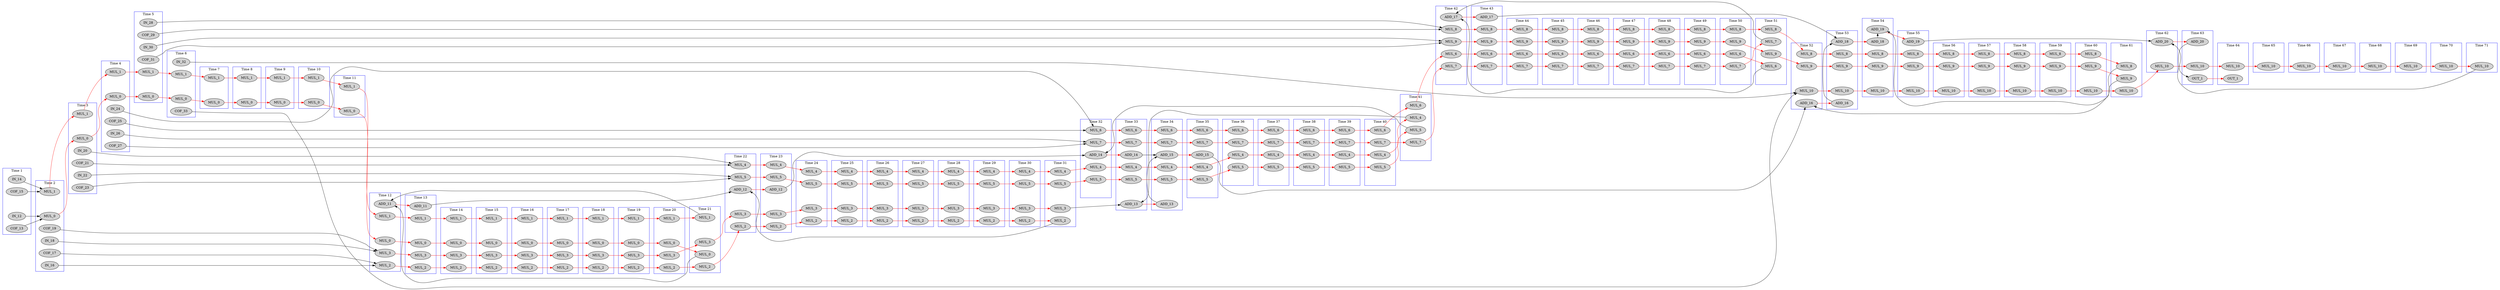 digraph fir {
  rankdir = LR;
  newrank="true"
  subgraph cluster_1 {
    rank=same;
    node [style=filled];
    label = "Time 1";
    color = blue;
    pseudo_1 [style=invis];
    IN_12
    COF_13
    IN_14
    COF_15
  }
  subgraph cluster_2 {
    rank=same;
    node [style=filled];
    label = "Time 2";
    color = blue;
    pseudo_2 [style=invis];
    MUL_0_0 [label=MUL_0]
    MUL_1_0 [label=MUL_1]
    IN_16
    COF_17
    IN_18
    COF_19
  }
  subgraph cluster_3 {
    rank=same;
    node [style=filled];
    label = "Time 3";
    color = blue;
    pseudo_3 [style=invis];
    MUL_0_1 [label=MUL_0]
    MUL_1_1 [label=MUL_1]
    IN_20
    COF_21
    IN_22
    COF_23
  }
  subgraph cluster_4 {
    rank=same;
    node [style=filled];
    label = "Time 4";
    color = blue;
    pseudo_4 [style=invis];
    MUL_0_2 [label=MUL_0]
    MUL_1_2 [label=MUL_1]
    IN_24
    COF_25
    IN_26
    COF_27
  }
  subgraph cluster_5 {
    rank=same;
    node [style=filled];
    label = "Time 5";
    color = blue;
    pseudo_5 [style=invis];
    MUL_0_3 [label=MUL_0]
    MUL_1_3 [label=MUL_1]
    IN_28
    COF_29
    IN_30
    COF_31
  }
  subgraph cluster_6 {
    rank=same;
    node [style=filled];
    label = "Time 6";
    color = blue;
    pseudo_6 [style=invis];
    MUL_0_4 [label=MUL_0]
    MUL_1_4 [label=MUL_1]
    IN_32
    COF_33
  }
  subgraph cluster_7 {
    rank=same;
    node [style=filled];
    label = "Time 7";
    color = blue;
    pseudo_7 [style=invis];
    MUL_0_5 [label=MUL_0]
    MUL_1_5 [label=MUL_1]
  }
  subgraph cluster_8 {
    rank=same;
    node [style=filled];
    label = "Time 8";
    color = blue;
    pseudo_8 [style=invis];
    MUL_0_6 [label=MUL_0]
    MUL_1_6 [label=MUL_1]
  }
  subgraph cluster_9 {
    rank=same;
    node [style=filled];
    label = "Time 9";
    color = blue;
    pseudo_9 [style=invis];
    MUL_0_7 [label=MUL_0]
    MUL_1_7 [label=MUL_1]
  }
  subgraph cluster_10 {
    rank=same;
    node [style=filled];
    label = "Time 10";
    color = blue;
    pseudo_10 [style=invis];
    MUL_0_8 [label=MUL_0]
    MUL_1_8 [label=MUL_1]
  }
  subgraph cluster_11 {
    rank=same;
    node [style=filled];
    label = "Time 11";
    color = blue;
    pseudo_11 [style=invis];
    MUL_0_9 [label=MUL_0]
    MUL_1_9 [label=MUL_1]
  }
  subgraph cluster_12 {
    rank=same;
    node [style=filled];
    label = "Time 12";
    color = blue;
    pseudo_12 [style=invis];
    MUL_0_10 [label=MUL_0]
    MUL_1_10 [label=MUL_1]
    MUL_2_0 [label=MUL_2]
    MUL_3_0 [label=MUL_3]
    ADD_11_0 [label=ADD_11]
  }
  subgraph cluster_13 {
    rank=same;
    node [style=filled];
    label = "Time 13";
    color = blue;
    pseudo_13 [style=invis];
    MUL_0_11 [label=MUL_0]
    MUL_1_11 [label=MUL_1]
    MUL_2_1 [label=MUL_2]
    MUL_3_1 [label=MUL_3]
    ADD_11_1 [label=ADD_11]
  }
  subgraph cluster_14 {
    rank=same;
    node [style=filled];
    label = "Time 14";
    color = blue;
    pseudo_14 [style=invis];
    MUL_0_12 [label=MUL_0]
    MUL_1_12 [label=MUL_1]
    MUL_2_2 [label=MUL_2]
    MUL_3_2 [label=MUL_3]
  }
  subgraph cluster_15 {
    rank=same;
    node [style=filled];
    label = "Time 15";
    color = blue;
    pseudo_15 [style=invis];
    MUL_0_13 [label=MUL_0]
    MUL_1_13 [label=MUL_1]
    MUL_2_3 [label=MUL_2]
    MUL_3_3 [label=MUL_3]
  }
  subgraph cluster_16 {
    rank=same;
    node [style=filled];
    label = "Time 16";
    color = blue;
    pseudo_16 [style=invis];
    MUL_0_14 [label=MUL_0]
    MUL_1_14 [label=MUL_1]
    MUL_2_4 [label=MUL_2]
    MUL_3_4 [label=MUL_3]
  }
  subgraph cluster_17 {
    rank=same;
    node [style=filled];
    label = "Time 17";
    color = blue;
    pseudo_17 [style=invis];
    MUL_0_15 [label=MUL_0]
    MUL_1_15 [label=MUL_1]
    MUL_2_5 [label=MUL_2]
    MUL_3_5 [label=MUL_3]
  }
  subgraph cluster_18 {
    rank=same;
    node [style=filled];
    label = "Time 18";
    color = blue;
    pseudo_18 [style=invis];
    MUL_0_16 [label=MUL_0]
    MUL_1_16 [label=MUL_1]
    MUL_2_6 [label=MUL_2]
    MUL_3_6 [label=MUL_3]
  }
  subgraph cluster_19 {
    rank=same;
    node [style=filled];
    label = "Time 19";
    color = blue;
    pseudo_19 [style=invis];
    MUL_0_17 [label=MUL_0]
    MUL_1_17 [label=MUL_1]
    MUL_2_7 [label=MUL_2]
    MUL_3_7 [label=MUL_3]
  }
  subgraph cluster_20 {
    rank=same;
    node [style=filled];
    label = "Time 20";
    color = blue;
    pseudo_20 [style=invis];
    MUL_0_18 [label=MUL_0]
    MUL_1_18 [label=MUL_1]
    MUL_2_8 [label=MUL_2]
    MUL_3_8 [label=MUL_3]
  }
  subgraph cluster_21 {
    rank=same;
    node [style=filled];
    label = "Time 21";
    color = blue;
    pseudo_21 [style=invis];
    MUL_0_19 [label=MUL_0]
    MUL_1_19 [label=MUL_1]
    MUL_2_9 [label=MUL_2]
    MUL_3_9 [label=MUL_3]
  }
  subgraph cluster_22 {
    rank=same;
    node [style=filled];
    label = "Time 22";
    color = blue;
    pseudo_22 [style=invis];
    MUL_2_10 [label=MUL_2]
    MUL_3_10 [label=MUL_3]
    MUL_4_0 [label=MUL_4]
    MUL_5_0 [label=MUL_5]
    ADD_12_0 [label=ADD_12]
  }
  subgraph cluster_23 {
    rank=same;
    node [style=filled];
    label = "Time 23";
    color = blue;
    pseudo_23 [style=invis];
    MUL_2_11 [label=MUL_2]
    MUL_3_11 [label=MUL_3]
    MUL_4_1 [label=MUL_4]
    MUL_5_1 [label=MUL_5]
    ADD_12_1 [label=ADD_12]
  }
  subgraph cluster_24 {
    rank=same;
    node [style=filled];
    label = "Time 24";
    color = blue;
    pseudo_24 [style=invis];
    MUL_2_12 [label=MUL_2]
    MUL_3_12 [label=MUL_3]
    MUL_4_2 [label=MUL_4]
    MUL_5_2 [label=MUL_5]
  }
  subgraph cluster_25 {
    rank=same;
    node [style=filled];
    label = "Time 25";
    color = blue;
    pseudo_25 [style=invis];
    MUL_2_13 [label=MUL_2]
    MUL_3_13 [label=MUL_3]
    MUL_4_3 [label=MUL_4]
    MUL_5_3 [label=MUL_5]
  }
  subgraph cluster_26 {
    rank=same;
    node [style=filled];
    label = "Time 26";
    color = blue;
    pseudo_26 [style=invis];
    MUL_2_14 [label=MUL_2]
    MUL_3_14 [label=MUL_3]
    MUL_4_4 [label=MUL_4]
    MUL_5_4 [label=MUL_5]
  }
  subgraph cluster_27 {
    rank=same;
    node [style=filled];
    label = "Time 27";
    color = blue;
    pseudo_27 [style=invis];
    MUL_2_15 [label=MUL_2]
    MUL_3_15 [label=MUL_3]
    MUL_4_5 [label=MUL_4]
    MUL_5_5 [label=MUL_5]
  }
  subgraph cluster_28 {
    rank=same;
    node [style=filled];
    label = "Time 28";
    color = blue;
    pseudo_28 [style=invis];
    MUL_2_16 [label=MUL_2]
    MUL_3_16 [label=MUL_3]
    MUL_4_6 [label=MUL_4]
    MUL_5_6 [label=MUL_5]
  }
  subgraph cluster_29 {
    rank=same;
    node [style=filled];
    label = "Time 29";
    color = blue;
    pseudo_29 [style=invis];
    MUL_2_17 [label=MUL_2]
    MUL_3_17 [label=MUL_3]
    MUL_4_7 [label=MUL_4]
    MUL_5_7 [label=MUL_5]
  }
  subgraph cluster_30 {
    rank=same;
    node [style=filled];
    label = "Time 30";
    color = blue;
    pseudo_30 [style=invis];
    MUL_2_18 [label=MUL_2]
    MUL_3_18 [label=MUL_3]
    MUL_4_8 [label=MUL_4]
    MUL_5_8 [label=MUL_5]
  }
  subgraph cluster_31 {
    rank=same;
    node [style=filled];
    label = "Time 31";
    color = blue;
    pseudo_31 [style=invis];
    MUL_2_19 [label=MUL_2]
    MUL_3_19 [label=MUL_3]
    MUL_4_9 [label=MUL_4]
    MUL_5_9 [label=MUL_5]
  }
  subgraph cluster_32 {
    rank=same;
    node [style=filled];
    label = "Time 32";
    color = blue;
    pseudo_32 [style=invis];
    MUL_4_10 [label=MUL_4]
    MUL_5_10 [label=MUL_5]
    MUL_6_0 [label=MUL_6]
    MUL_7_0 [label=MUL_7]
    ADD_14_0 [label=ADD_14]
  }
  subgraph cluster_33 {
    rank=same;
    node [style=filled];
    label = "Time 33";
    color = blue;
    pseudo_33 [style=invis];
    MUL_4_11 [label=MUL_4]
    MUL_5_11 [label=MUL_5]
    MUL_6_1 [label=MUL_6]
    MUL_7_1 [label=MUL_7]
    ADD_13_0 [label=ADD_13]
    ADD_14_1 [label=ADD_14]
  }
  subgraph cluster_34 {
    rank=same;
    node [style=filled];
    label = "Time 34";
    color = blue;
    pseudo_34 [style=invis];
    MUL_4_12 [label=MUL_4]
    MUL_5_12 [label=MUL_5]
    MUL_6_2 [label=MUL_6]
    MUL_7_2 [label=MUL_7]
    ADD_13_1 [label=ADD_13]
    ADD_15_0 [label=ADD_15]
  }
  subgraph cluster_35 {
    rank=same;
    node [style=filled];
    label = "Time 35";
    color = blue;
    pseudo_35 [style=invis];
    MUL_4_13 [label=MUL_4]
    MUL_5_13 [label=MUL_5]
    MUL_6_3 [label=MUL_6]
    MUL_7_3 [label=MUL_7]
    ADD_15_1 [label=ADD_15]
  }
  subgraph cluster_36 {
    rank=same;
    node [style=filled];
    label = "Time 36";
    color = blue;
    pseudo_36 [style=invis];
    MUL_4_14 [label=MUL_4]
    MUL_5_14 [label=MUL_5]
    MUL_6_4 [label=MUL_6]
    MUL_7_4 [label=MUL_7]
  }
  subgraph cluster_37 {
    rank=same;
    node [style=filled];
    label = "Time 37";
    color = blue;
    pseudo_37 [style=invis];
    MUL_4_15 [label=MUL_4]
    MUL_5_15 [label=MUL_5]
    MUL_6_5 [label=MUL_6]
    MUL_7_5 [label=MUL_7]
  }
  subgraph cluster_38 {
    rank=same;
    node [style=filled];
    label = "Time 38";
    color = blue;
    pseudo_38 [style=invis];
    MUL_4_16 [label=MUL_4]
    MUL_5_16 [label=MUL_5]
    MUL_6_6 [label=MUL_6]
    MUL_7_6 [label=MUL_7]
  }
  subgraph cluster_39 {
    rank=same;
    node [style=filled];
    label = "Time 39";
    color = blue;
    pseudo_39 [style=invis];
    MUL_4_17 [label=MUL_4]
    MUL_5_17 [label=MUL_5]
    MUL_6_7 [label=MUL_6]
    MUL_7_7 [label=MUL_7]
  }
  subgraph cluster_40 {
    rank=same;
    node [style=filled];
    label = "Time 40";
    color = blue;
    pseudo_40 [style=invis];
    MUL_4_18 [label=MUL_4]
    MUL_5_18 [label=MUL_5]
    MUL_6_8 [label=MUL_6]
    MUL_7_8 [label=MUL_7]
  }
  subgraph cluster_41 {
    rank=same;
    node [style=filled];
    label = "Time 41";
    color = blue;
    pseudo_41 [style=invis];
    MUL_4_19 [label=MUL_4]
    MUL_5_19 [label=MUL_5]
    MUL_6_9 [label=MUL_6]
    MUL_7_9 [label=MUL_7]
  }
  subgraph cluster_42 {
    rank=same;
    node [style=filled];
    label = "Time 42";
    color = blue;
    pseudo_42 [style=invis];
    MUL_6_10 [label=MUL_6]
    MUL_7_10 [label=MUL_7]
    MUL_8_0 [label=MUL_8]
    MUL_9_0 [label=MUL_9]
    ADD_17_0 [label=ADD_17]
  }
  subgraph cluster_43 {
    rank=same;
    node [style=filled];
    label = "Time 43";
    color = blue;
    pseudo_43 [style=invis];
    MUL_6_11 [label=MUL_6]
    MUL_7_11 [label=MUL_7]
    MUL_8_1 [label=MUL_8]
    MUL_9_1 [label=MUL_9]
    ADD_17_1 [label=ADD_17]
  }
  subgraph cluster_44 {
    rank=same;
    node [style=filled];
    label = "Time 44";
    color = blue;
    pseudo_44 [style=invis];
    MUL_6_12 [label=MUL_6]
    MUL_7_12 [label=MUL_7]
    MUL_8_2 [label=MUL_8]
    MUL_9_2 [label=MUL_9]
  }
  subgraph cluster_45 {
    rank=same;
    node [style=filled];
    label = "Time 45";
    color = blue;
    pseudo_45 [style=invis];
    MUL_6_13 [label=MUL_6]
    MUL_7_13 [label=MUL_7]
    MUL_8_3 [label=MUL_8]
    MUL_9_3 [label=MUL_9]
  }
  subgraph cluster_46 {
    rank=same;
    node [style=filled];
    label = "Time 46";
    color = blue;
    pseudo_46 [style=invis];
    MUL_6_14 [label=MUL_6]
    MUL_7_14 [label=MUL_7]
    MUL_8_4 [label=MUL_8]
    MUL_9_4 [label=MUL_9]
  }
  subgraph cluster_47 {
    rank=same;
    node [style=filled];
    label = "Time 47";
    color = blue;
    pseudo_47 [style=invis];
    MUL_6_15 [label=MUL_6]
    MUL_7_15 [label=MUL_7]
    MUL_8_5 [label=MUL_8]
    MUL_9_5 [label=MUL_9]
  }
  subgraph cluster_48 {
    rank=same;
    node [style=filled];
    label = "Time 48";
    color = blue;
    pseudo_48 [style=invis];
    MUL_6_16 [label=MUL_6]
    MUL_7_16 [label=MUL_7]
    MUL_8_6 [label=MUL_8]
    MUL_9_6 [label=MUL_9]
  }
  subgraph cluster_49 {
    rank=same;
    node [style=filled];
    label = "Time 49";
    color = blue;
    pseudo_49 [style=invis];
    MUL_6_17 [label=MUL_6]
    MUL_7_17 [label=MUL_7]
    MUL_8_7 [label=MUL_8]
    MUL_9_7 [label=MUL_9]
  }
  subgraph cluster_50 {
    rank=same;
    node [style=filled];
    label = "Time 50";
    color = blue;
    pseudo_50 [style=invis];
    MUL_6_18 [label=MUL_6]
    MUL_7_18 [label=MUL_7]
    MUL_8_8 [label=MUL_8]
    MUL_9_8 [label=MUL_9]
  }
  subgraph cluster_51 {
    rank=same;
    node [style=filled];
    label = "Time 51";
    color = blue;
    pseudo_51 [style=invis];
    MUL_6_19 [label=MUL_6]
    MUL_7_19 [label=MUL_7]
    MUL_8_9 [label=MUL_8]
    MUL_9_9 [label=MUL_9]
  }
  subgraph cluster_52 {
    rank=same;
    node [style=filled];
    label = "Time 52";
    color = blue;
    pseudo_52 [style=invis];
    MUL_8_10 [label=MUL_8]
    MUL_9_10 [label=MUL_9]
    MUL_10_0 [label=MUL_10]
    ADD_16_0 [label=ADD_16]
  }
  subgraph cluster_53 {
    rank=same;
    node [style=filled];
    label = "Time 53";
    color = blue;
    pseudo_53 [style=invis];
    MUL_8_11 [label=MUL_8]
    MUL_9_11 [label=MUL_9]
    MUL_10_1 [label=MUL_10]
    ADD_16_1 [label=ADD_16]
    ADD_18_0 [label=ADD_18]
  }
  subgraph cluster_54 {
    rank=same;
    node [style=filled];
    label = "Time 54";
    color = blue;
    pseudo_54 [style=invis];
    MUL_8_12 [label=MUL_8]
    MUL_9_12 [label=MUL_9]
    MUL_10_2 [label=MUL_10]
    ADD_18_1 [label=ADD_18]
    ADD_19_0 [label=ADD_19]
  }
  subgraph cluster_55 {
    rank=same;
    node [style=filled];
    label = "Time 55";
    color = blue;
    pseudo_55 [style=invis];
    MUL_8_13 [label=MUL_8]
    MUL_9_13 [label=MUL_9]
    MUL_10_3 [label=MUL_10]
    ADD_19_1 [label=ADD_19]
  }
  subgraph cluster_56 {
    rank=same;
    node [style=filled];
    label = "Time 56";
    color = blue;
    pseudo_56 [style=invis];
    MUL_8_14 [label=MUL_8]
    MUL_9_14 [label=MUL_9]
    MUL_10_4 [label=MUL_10]
  }
  subgraph cluster_57 {
    rank=same;
    node [style=filled];
    label = "Time 57";
    color = blue;
    pseudo_57 [style=invis];
    MUL_8_15 [label=MUL_8]
    MUL_9_15 [label=MUL_9]
    MUL_10_5 [label=MUL_10]
  }
  subgraph cluster_58 {
    rank=same;
    node [style=filled];
    label = "Time 58";
    color = blue;
    pseudo_58 [style=invis];
    MUL_8_16 [label=MUL_8]
    MUL_9_16 [label=MUL_9]
    MUL_10_6 [label=MUL_10]
  }
  subgraph cluster_59 {
    rank=same;
    node [style=filled];
    label = "Time 59";
    color = blue;
    pseudo_59 [style=invis];
    MUL_8_17 [label=MUL_8]
    MUL_9_17 [label=MUL_9]
    MUL_10_7 [label=MUL_10]
  }
  subgraph cluster_60 {
    rank=same;
    node [style=filled];
    label = "Time 60";
    color = blue;
    pseudo_60 [style=invis];
    MUL_8_18 [label=MUL_8]
    MUL_9_18 [label=MUL_9]
    MUL_10_8 [label=MUL_10]
  }
  subgraph cluster_61 {
    rank=same;
    node [style=filled];
    label = "Time 61";
    color = blue;
    pseudo_61 [style=invis];
    MUL_8_19 [label=MUL_8]
    MUL_9_19 [label=MUL_9]
    MUL_10_9 [label=MUL_10]
  }
  subgraph cluster_62 {
    rank=same;
    node [style=filled];
    label = "Time 62";
    color = blue;
    pseudo_62 [style=invis];
    MUL_10_10 [label=MUL_10]
    ADD_20_0 [label=ADD_20]
  }
  subgraph cluster_63 {
    rank=same;
    node [style=filled];
    label = "Time 63";
    color = blue;
    pseudo_63 [style=invis];
    MUL_10_11 [label=MUL_10]
    ADD_20_1 [label=ADD_20]
    OUT_1_0 [label=OUT_1]
  }
  subgraph cluster_64 {
    rank=same;
    node [style=filled];
    label = "Time 64";
    color = blue;
    pseudo_64 [style=invis];
    MUL_10_12 [label=MUL_10]
    OUT_1_1 [label=OUT_1]
  }
  subgraph cluster_65 {
    rank=same;
    node [style=filled];
    label = "Time 65";
    color = blue;
    pseudo_65 [style=invis];
    MUL_10_13 [label=MUL_10]
  }
  subgraph cluster_66 {
    rank=same;
    node [style=filled];
    label = "Time 66";
    color = blue;
    pseudo_66 [style=invis];
    MUL_10_14 [label=MUL_10]
  }
  subgraph cluster_67 {
    rank=same;
    node [style=filled];
    label = "Time 67";
    color = blue;
    pseudo_67 [style=invis];
    MUL_10_15 [label=MUL_10]
  }
  subgraph cluster_68 {
    rank=same;
    node [style=filled];
    label = "Time 68";
    color = blue;
    pseudo_68 [style=invis];
    MUL_10_16 [label=MUL_10]
  }
  subgraph cluster_69 {
    rank=same;
    node [style=filled];
    label = "Time 69";
    color = blue;
    pseudo_69 [style=invis];
    MUL_10_17 [label=MUL_10]
  }
  subgraph cluster_70 {
    rank=same;
    node [style=filled];
    label = "Time 70";
    color = blue;
    pseudo_70 [style=invis];
    MUL_10_18 [label=MUL_10]
  }
  subgraph cluster_71 {
    rank=same;
    node [style=filled];
    label = "Time 71";
    color = blue;
    pseudo_71 [style=invis];
    MUL_10_19 [label=MUL_10]
  }
    pseudo_1->pseudo_2 [style=invis];
    pseudo_2->pseudo_3 [style=invis];
    pseudo_3->pseudo_4 [style=invis];
    pseudo_4->pseudo_5 [style=invis];
    pseudo_5->pseudo_6 [style=invis];
    pseudo_6->pseudo_7 [style=invis];
    pseudo_7->pseudo_8 [style=invis];
    pseudo_8->pseudo_9 [style=invis];
    pseudo_9->pseudo_10 [style=invis];
    pseudo_10->pseudo_11 [style=invis];
    pseudo_11->pseudo_12 [style=invis];
    pseudo_12->pseudo_13 [style=invis];
    pseudo_13->pseudo_14 [style=invis];
    pseudo_14->pseudo_15 [style=invis];
    pseudo_15->pseudo_16 [style=invis];
    pseudo_16->pseudo_17 [style=invis];
    pseudo_17->pseudo_18 [style=invis];
    pseudo_18->pseudo_19 [style=invis];
    pseudo_19->pseudo_20 [style=invis];
    pseudo_20->pseudo_21 [style=invis];
    pseudo_21->pseudo_22 [style=invis];
    pseudo_22->pseudo_23 [style=invis];
    pseudo_23->pseudo_24 [style=invis];
    pseudo_24->pseudo_25 [style=invis];
    pseudo_25->pseudo_26 [style=invis];
    pseudo_26->pseudo_27 [style=invis];
    pseudo_27->pseudo_28 [style=invis];
    pseudo_28->pseudo_29 [style=invis];
    pseudo_29->pseudo_30 [style=invis];
    pseudo_30->pseudo_31 [style=invis];
    pseudo_31->pseudo_32 [style=invis];
    pseudo_32->pseudo_33 [style=invis];
    pseudo_33->pseudo_34 [style=invis];
    pseudo_34->pseudo_35 [style=invis];
    pseudo_35->pseudo_36 [style=invis];
    pseudo_36->pseudo_37 [style=invis];
    pseudo_37->pseudo_38 [style=invis];
    pseudo_38->pseudo_39 [style=invis];
    pseudo_39->pseudo_40 [style=invis];
    pseudo_40->pseudo_41 [style=invis];
    pseudo_41->pseudo_42 [style=invis];
    pseudo_42->pseudo_43 [style=invis];
    pseudo_43->pseudo_44 [style=invis];
    pseudo_44->pseudo_45 [style=invis];
    pseudo_45->pseudo_46 [style=invis];
    pseudo_46->pseudo_47 [style=invis];
    pseudo_47->pseudo_48 [style=invis];
    pseudo_48->pseudo_49 [style=invis];
    pseudo_49->pseudo_50 [style=invis];
    pseudo_50->pseudo_51 [style=invis];
    pseudo_51->pseudo_52 [style=invis];
    pseudo_52->pseudo_53 [style=invis];
    pseudo_53->pseudo_54 [style=invis];
    pseudo_54->pseudo_55 [style=invis];
    pseudo_55->pseudo_56 [style=invis];
    pseudo_56->pseudo_57 [style=invis];
    pseudo_57->pseudo_58 [style=invis];
    pseudo_58->pseudo_59 [style=invis];
    pseudo_59->pseudo_60 [style=invis];
    pseudo_60->pseudo_61 [style=invis];
    pseudo_61->pseudo_62 [style=invis];
    pseudo_62->pseudo_63 [style=invis];
    pseudo_63->pseudo_64 [style=invis];
    pseudo_64->pseudo_65 [style=invis];
    pseudo_65->pseudo_66 [style=invis];
    pseudo_66->pseudo_67 [style=invis];
    pseudo_67->pseudo_68 [style=invis];
    pseudo_68->pseudo_69 [style=invis];
    pseudo_69->pseudo_70 [style=invis];
    pseudo_70->pseudo_71 [style=invis];
    MUL_0_0 -> MUL_0_1 [color=red];
    MUL_0_1 -> MUL_0_2 [color=red];
    MUL_0_2 -> MUL_0_3 [color=red];
    MUL_0_3 -> MUL_0_4 [color=red];
    MUL_0_4 -> MUL_0_5 [color=red];
    MUL_0_5 -> MUL_0_6 [color=red];
    MUL_0_6 -> MUL_0_7 [color=red];
    MUL_0_7 -> MUL_0_8 [color=red];
    MUL_0_8 -> MUL_0_9 [color=red];
    MUL_0_9 -> MUL_0_10 [color=red];
    MUL_0_10 -> MUL_0_11 [color=red];
    MUL_0_11 -> MUL_0_12 [color=red];
    MUL_0_12 -> MUL_0_13 [color=red];
    MUL_0_13 -> MUL_0_14 [color=red];
    MUL_0_14 -> MUL_0_15 [color=red];
    MUL_0_15 -> MUL_0_16 [color=red];
    MUL_0_16 -> MUL_0_17 [color=red];
    MUL_0_17 -> MUL_0_18 [color=red];
    MUL_0_18 -> MUL_0_19 [color=red];
    MUL_1_0 -> MUL_1_1 [color=red];
    MUL_1_1 -> MUL_1_2 [color=red];
    MUL_1_2 -> MUL_1_3 [color=red];
    MUL_1_3 -> MUL_1_4 [color=red];
    MUL_1_4 -> MUL_1_5 [color=red];
    MUL_1_5 -> MUL_1_6 [color=red];
    MUL_1_6 -> MUL_1_7 [color=red];
    MUL_1_7 -> MUL_1_8 [color=red];
    MUL_1_8 -> MUL_1_9 [color=red];
    MUL_1_9 -> MUL_1_10 [color=red];
    MUL_1_10 -> MUL_1_11 [color=red];
    MUL_1_11 -> MUL_1_12 [color=red];
    MUL_1_12 -> MUL_1_13 [color=red];
    MUL_1_13 -> MUL_1_14 [color=red];
    MUL_1_14 -> MUL_1_15 [color=red];
    MUL_1_15 -> MUL_1_16 [color=red];
    MUL_1_16 -> MUL_1_17 [color=red];
    MUL_1_17 -> MUL_1_18 [color=red];
    MUL_1_18 -> MUL_1_19 [color=red];
    MUL_2_0 -> MUL_2_1 [color=red];
    MUL_2_1 -> MUL_2_2 [color=red];
    MUL_2_2 -> MUL_2_3 [color=red];
    MUL_2_3 -> MUL_2_4 [color=red];
    MUL_2_4 -> MUL_2_5 [color=red];
    MUL_2_5 -> MUL_2_6 [color=red];
    MUL_2_6 -> MUL_2_7 [color=red];
    MUL_2_7 -> MUL_2_8 [color=red];
    MUL_2_8 -> MUL_2_9 [color=red];
    MUL_2_9 -> MUL_2_10 [color=red];
    MUL_2_10 -> MUL_2_11 [color=red];
    MUL_2_11 -> MUL_2_12 [color=red];
    MUL_2_12 -> MUL_2_13 [color=red];
    MUL_2_13 -> MUL_2_14 [color=red];
    MUL_2_14 -> MUL_2_15 [color=red];
    MUL_2_15 -> MUL_2_16 [color=red];
    MUL_2_16 -> MUL_2_17 [color=red];
    MUL_2_17 -> MUL_2_18 [color=red];
    MUL_2_18 -> MUL_2_19 [color=red];
    MUL_3_0 -> MUL_3_1 [color=red];
    MUL_3_1 -> MUL_3_2 [color=red];
    MUL_3_2 -> MUL_3_3 [color=red];
    MUL_3_3 -> MUL_3_4 [color=red];
    MUL_3_4 -> MUL_3_5 [color=red];
    MUL_3_5 -> MUL_3_6 [color=red];
    MUL_3_6 -> MUL_3_7 [color=red];
    MUL_3_7 -> MUL_3_8 [color=red];
    MUL_3_8 -> MUL_3_9 [color=red];
    MUL_3_9 -> MUL_3_10 [color=red];
    MUL_3_10 -> MUL_3_11 [color=red];
    MUL_3_11 -> MUL_3_12 [color=red];
    MUL_3_12 -> MUL_3_13 [color=red];
    MUL_3_13 -> MUL_3_14 [color=red];
    MUL_3_14 -> MUL_3_15 [color=red];
    MUL_3_15 -> MUL_3_16 [color=red];
    MUL_3_16 -> MUL_3_17 [color=red];
    MUL_3_17 -> MUL_3_18 [color=red];
    MUL_3_18 -> MUL_3_19 [color=red];
    MUL_4_0 -> MUL_4_1 [color=red];
    MUL_4_1 -> MUL_4_2 [color=red];
    MUL_4_2 -> MUL_4_3 [color=red];
    MUL_4_3 -> MUL_4_4 [color=red];
    MUL_4_4 -> MUL_4_5 [color=red];
    MUL_4_5 -> MUL_4_6 [color=red];
    MUL_4_6 -> MUL_4_7 [color=red];
    MUL_4_7 -> MUL_4_8 [color=red];
    MUL_4_8 -> MUL_4_9 [color=red];
    MUL_4_9 -> MUL_4_10 [color=red];
    MUL_4_10 -> MUL_4_11 [color=red];
    MUL_4_11 -> MUL_4_12 [color=red];
    MUL_4_12 -> MUL_4_13 [color=red];
    MUL_4_13 -> MUL_4_14 [color=red];
    MUL_4_14 -> MUL_4_15 [color=red];
    MUL_4_15 -> MUL_4_16 [color=red];
    MUL_4_16 -> MUL_4_17 [color=red];
    MUL_4_17 -> MUL_4_18 [color=red];
    MUL_4_18 -> MUL_4_19 [color=red];
    MUL_5_0 -> MUL_5_1 [color=red];
    MUL_5_1 -> MUL_5_2 [color=red];
    MUL_5_2 -> MUL_5_3 [color=red];
    MUL_5_3 -> MUL_5_4 [color=red];
    MUL_5_4 -> MUL_5_5 [color=red];
    MUL_5_5 -> MUL_5_6 [color=red];
    MUL_5_6 -> MUL_5_7 [color=red];
    MUL_5_7 -> MUL_5_8 [color=red];
    MUL_5_8 -> MUL_5_9 [color=red];
    MUL_5_9 -> MUL_5_10 [color=red];
    MUL_5_10 -> MUL_5_11 [color=red];
    MUL_5_11 -> MUL_5_12 [color=red];
    MUL_5_12 -> MUL_5_13 [color=red];
    MUL_5_13 -> MUL_5_14 [color=red];
    MUL_5_14 -> MUL_5_15 [color=red];
    MUL_5_15 -> MUL_5_16 [color=red];
    MUL_5_16 -> MUL_5_17 [color=red];
    MUL_5_17 -> MUL_5_18 [color=red];
    MUL_5_18 -> MUL_5_19 [color=red];
    MUL_6_0 -> MUL_6_1 [color=red];
    MUL_6_1 -> MUL_6_2 [color=red];
    MUL_6_2 -> MUL_6_3 [color=red];
    MUL_6_3 -> MUL_6_4 [color=red];
    MUL_6_4 -> MUL_6_5 [color=red];
    MUL_6_5 -> MUL_6_6 [color=red];
    MUL_6_6 -> MUL_6_7 [color=red];
    MUL_6_7 -> MUL_6_8 [color=red];
    MUL_6_8 -> MUL_6_9 [color=red];
    MUL_6_9 -> MUL_6_10 [color=red];
    MUL_6_10 -> MUL_6_11 [color=red];
    MUL_6_11 -> MUL_6_12 [color=red];
    MUL_6_12 -> MUL_6_13 [color=red];
    MUL_6_13 -> MUL_6_14 [color=red];
    MUL_6_14 -> MUL_6_15 [color=red];
    MUL_6_15 -> MUL_6_16 [color=red];
    MUL_6_16 -> MUL_6_17 [color=red];
    MUL_6_17 -> MUL_6_18 [color=red];
    MUL_6_18 -> MUL_6_19 [color=red];
    MUL_7_0 -> MUL_7_1 [color=red];
    MUL_7_1 -> MUL_7_2 [color=red];
    MUL_7_2 -> MUL_7_3 [color=red];
    MUL_7_3 -> MUL_7_4 [color=red];
    MUL_7_4 -> MUL_7_5 [color=red];
    MUL_7_5 -> MUL_7_6 [color=red];
    MUL_7_6 -> MUL_7_7 [color=red];
    MUL_7_7 -> MUL_7_8 [color=red];
    MUL_7_8 -> MUL_7_9 [color=red];
    MUL_7_9 -> MUL_7_10 [color=red];
    MUL_7_10 -> MUL_7_11 [color=red];
    MUL_7_11 -> MUL_7_12 [color=red];
    MUL_7_12 -> MUL_7_13 [color=red];
    MUL_7_13 -> MUL_7_14 [color=red];
    MUL_7_14 -> MUL_7_15 [color=red];
    MUL_7_15 -> MUL_7_16 [color=red];
    MUL_7_16 -> MUL_7_17 [color=red];
    MUL_7_17 -> MUL_7_18 [color=red];
    MUL_7_18 -> MUL_7_19 [color=red];
    MUL_8_0 -> MUL_8_1 [color=red];
    MUL_8_1 -> MUL_8_2 [color=red];
    MUL_8_2 -> MUL_8_3 [color=red];
    MUL_8_3 -> MUL_8_4 [color=red];
    MUL_8_4 -> MUL_8_5 [color=red];
    MUL_8_5 -> MUL_8_6 [color=red];
    MUL_8_6 -> MUL_8_7 [color=red];
    MUL_8_7 -> MUL_8_8 [color=red];
    MUL_8_8 -> MUL_8_9 [color=red];
    MUL_8_9 -> MUL_8_10 [color=red];
    MUL_8_10 -> MUL_8_11 [color=red];
    MUL_8_11 -> MUL_8_12 [color=red];
    MUL_8_12 -> MUL_8_13 [color=red];
    MUL_8_13 -> MUL_8_14 [color=red];
    MUL_8_14 -> MUL_8_15 [color=red];
    MUL_8_15 -> MUL_8_16 [color=red];
    MUL_8_16 -> MUL_8_17 [color=red];
    MUL_8_17 -> MUL_8_18 [color=red];
    MUL_8_18 -> MUL_8_19 [color=red];
    MUL_9_0 -> MUL_9_1 [color=red];
    MUL_9_1 -> MUL_9_2 [color=red];
    MUL_9_2 -> MUL_9_3 [color=red];
    MUL_9_3 -> MUL_9_4 [color=red];
    MUL_9_4 -> MUL_9_5 [color=red];
    MUL_9_5 -> MUL_9_6 [color=red];
    MUL_9_6 -> MUL_9_7 [color=red];
    MUL_9_7 -> MUL_9_8 [color=red];
    MUL_9_8 -> MUL_9_9 [color=red];
    MUL_9_9 -> MUL_9_10 [color=red];
    MUL_9_10 -> MUL_9_11 [color=red];
    MUL_9_11 -> MUL_9_12 [color=red];
    MUL_9_12 -> MUL_9_13 [color=red];
    MUL_9_13 -> MUL_9_14 [color=red];
    MUL_9_14 -> MUL_9_15 [color=red];
    MUL_9_15 -> MUL_9_16 [color=red];
    MUL_9_16 -> MUL_9_17 [color=red];
    MUL_9_17 -> MUL_9_18 [color=red];
    MUL_9_18 -> MUL_9_19 [color=red];
    MUL_10_0 -> MUL_10_1 [color=red];
    MUL_10_1 -> MUL_10_2 [color=red];
    MUL_10_2 -> MUL_10_3 [color=red];
    MUL_10_3 -> MUL_10_4 [color=red];
    MUL_10_4 -> MUL_10_5 [color=red];
    MUL_10_5 -> MUL_10_6 [color=red];
    MUL_10_6 -> MUL_10_7 [color=red];
    MUL_10_7 -> MUL_10_8 [color=red];
    MUL_10_8 -> MUL_10_9 [color=red];
    MUL_10_9 -> MUL_10_10 [color=red];
    MUL_10_10 -> MUL_10_11 [color=red];
    MUL_10_11 -> MUL_10_12 [color=red];
    MUL_10_12 -> MUL_10_13 [color=red];
    MUL_10_13 -> MUL_10_14 [color=red];
    MUL_10_14 -> MUL_10_15 [color=red];
    MUL_10_15 -> MUL_10_16 [color=red];
    MUL_10_16 -> MUL_10_17 [color=red];
    MUL_10_17 -> MUL_10_18 [color=red];
    MUL_10_18 -> MUL_10_19 [color=red];
    ADD_11_0 -> ADD_11_1 [color=red];
    ADD_12_0 -> ADD_12_1 [color=red];
    ADD_13_0 -> ADD_13_1 [color=red];
    ADD_14_0 -> ADD_14_1 [color=red];
    ADD_15_0 -> ADD_15_1 [color=red];
    ADD_16_0 -> ADD_16_1 [color=red];
    ADD_17_0 -> ADD_17_1 [color=red];
    ADD_18_0 -> ADD_18_1 [color=red];
    ADD_19_0 -> ADD_19_1 [color=red];
    ADD_20_0 -> ADD_20_1 [color=red];
    OUT_1_0 -> OUT_1_1 [color=red];
    IN_12 -> MUL_0_0 [ name = 0 ];
    COF_13 -> MUL_0_0 [ name = 1 ];
    IN_14 -> MUL_1_0 [ name = 2 ];
    COF_15 -> MUL_1_0 [ name = 3 ];
    IN_16 -> MUL_2_0 [ name = 4 ];
    COF_17 -> MUL_2_0 [ name = 5 ];
    MUL_0_19 -> ADD_11_0 [ name = 6 ];
    MUL_1_19 -> ADD_11_0 [ name = 7 ];
    ADD_11_1 -> ADD_12_0 [ name = 8 ];
    MUL_2_19 -> ADD_12_0 [ name = 9 ];
    IN_18 -> MUL_3_0 [ name = 10 ];
    COF_19 -> MUL_3_0 [ name = 11 ];
    IN_20 -> MUL_4_0 [ name = 12 ];
    COF_21 -> MUL_4_0 [ name = 13 ];
    IN_22 -> MUL_5_0 [ name = 14 ];
    COF_23 -> MUL_5_0 [ name = 15 ];
    MUL_3_19 -> ADD_13_0 [ name = 16 ];
    MUL_4_19 -> ADD_13_0 [ name = 17 ];
    MUL_5_19 -> ADD_14_0 [ name = 18 ];
    ADD_12_1 -> ADD_14_0 [ name = 19 ];
    ADD_13_1 -> ADD_15_0 [ name = 20 ];
    ADD_14_1 -> ADD_15_0 [ name = 21 ];
    IN_24 -> MUL_6_0 [ name = 22 ];
    COF_25 -> MUL_6_0 [ name = 23 ];
    IN_26 -> MUL_7_0 [ name = 24 ];
    COF_27 -> MUL_7_0 [ name = 25 ];
    IN_28 -> MUL_8_0 [ name = 26 ];
    COF_29 -> MUL_8_0 [ name = 27 ];
    ADD_15_1 -> ADD_16_0 [ name = 28 ];
    MUL_8_19 -> ADD_16_0 [ name = 29 ];
    MUL_6_19 -> ADD_17_0 [ name = 30 ];
    MUL_7_19 -> ADD_17_0 [ name = 31 ];
    ADD_17_1 -> ADD_18_0 [ name = 32 ];
    ADD_16_1 -> ADD_18_0 [ name = 33 ];
    IN_30 -> MUL_9_0 [ name = 34 ];
    COF_31 -> MUL_9_0 [ name = 35 ];
    IN_32 -> MUL_10_0 [ name = 36 ];
    COF_33 -> MUL_10_0 [ name = 37 ];
    ADD_18_1 -> ADD_19_0 [ name = 38 ];
    MUL_9_19 -> ADD_19_0 [ name = 39 ];
    MUL_10_19 -> ADD_20_0 [ name = 40 ];
    ADD_19_1 -> ADD_20_0 [ name = 41 ];
    ADD_20_1 -> OUT_1_0 [ name = 42 ];
}